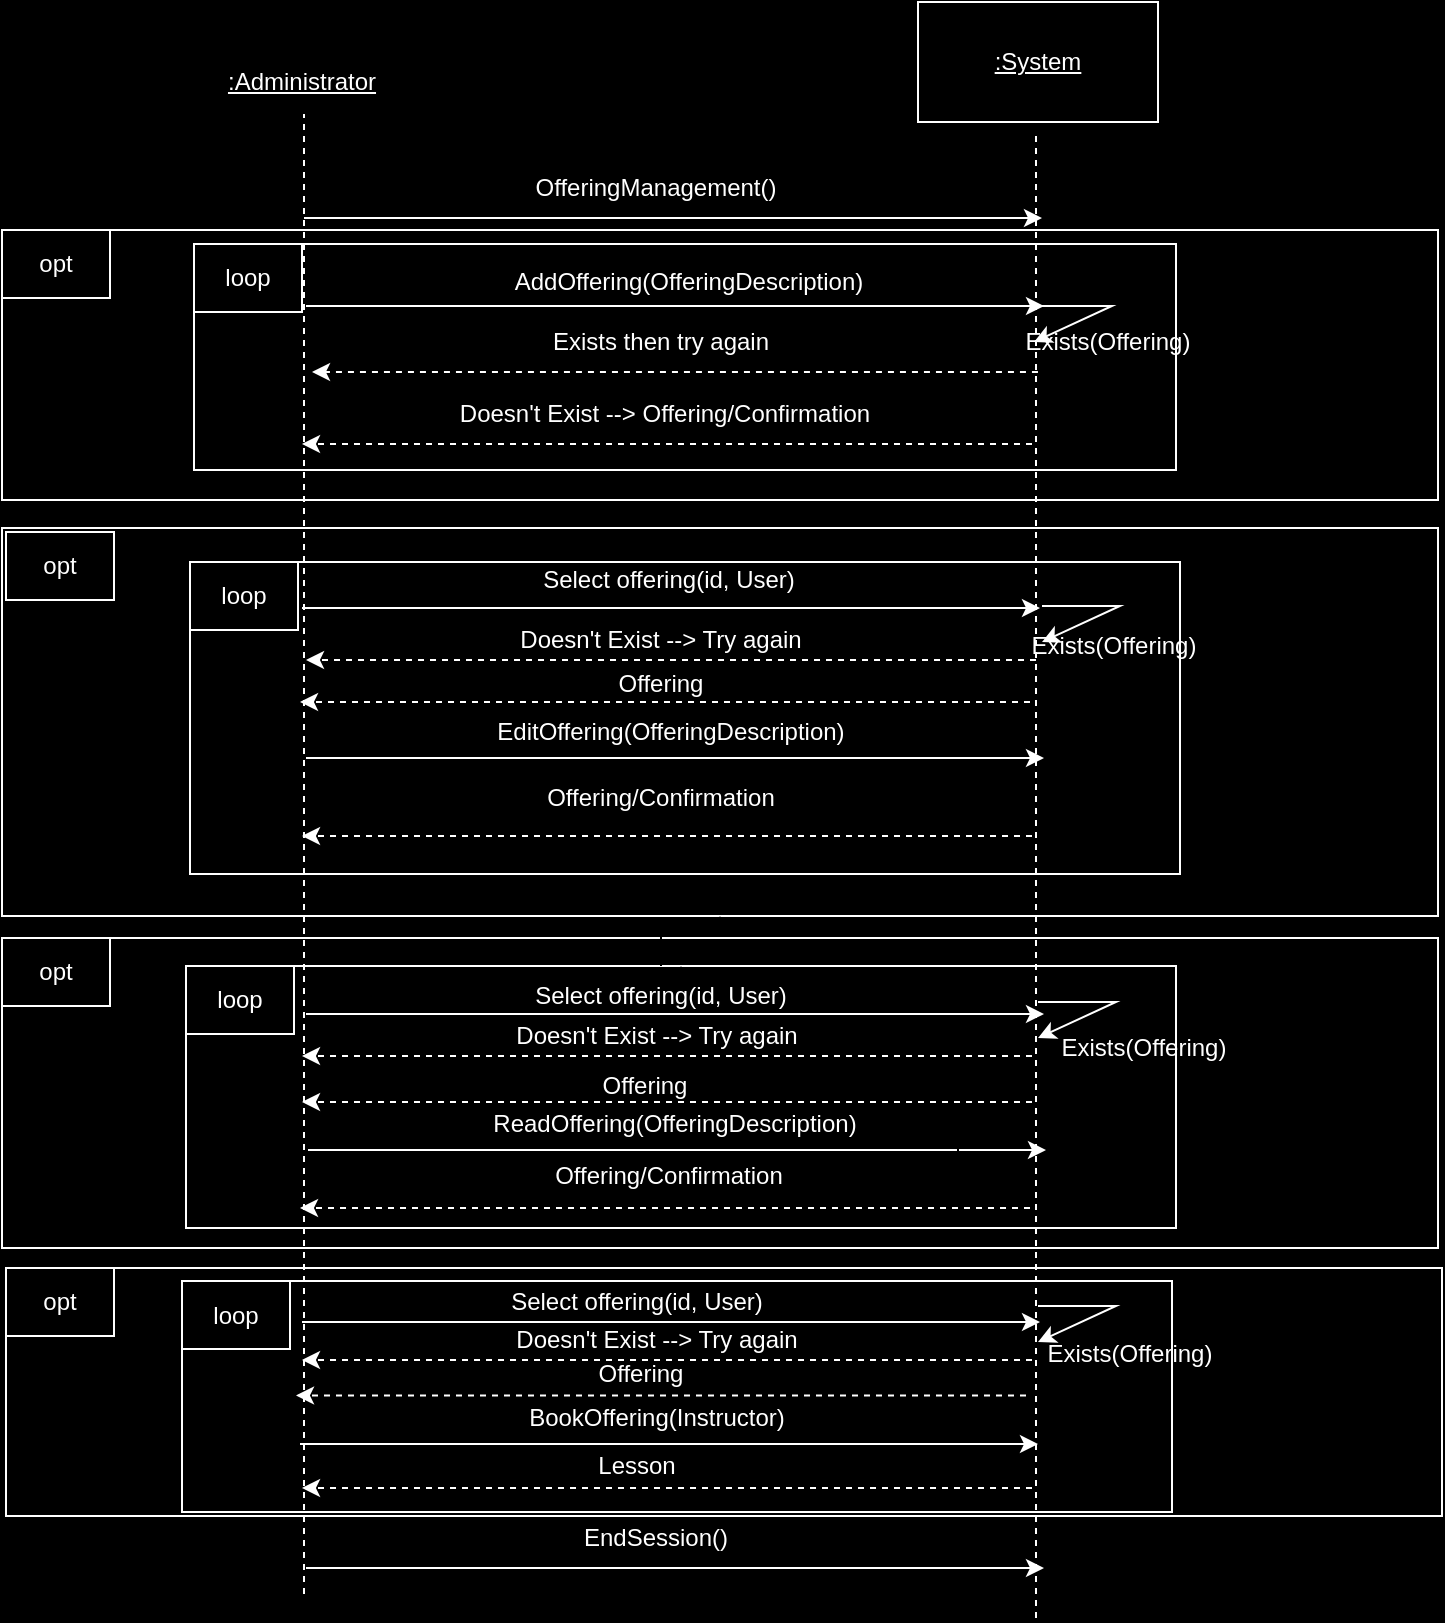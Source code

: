 <mxfile version="24.8.6">
  <diagram name="Page-1" id="S6R2McVNnZuRSGAqZM0K">
    <mxGraphModel dx="576" dy="791" grid="0" gridSize="10" guides="1" tooltips="1" connect="1" arrows="1" fold="1" page="1" pageScale="1" pageWidth="850" pageHeight="1100" background="#000000" math="0" shadow="0">
      <root>
        <mxCell id="0" />
        <mxCell id="1" parent="0" />
        <mxCell id="QQqbGXnuYd3Xe5WtPTO5-54" value="" style="rounded=0;whiteSpace=wrap;html=1;fillColor=#000000;strokeColor=#FFFFFF;" parent="1" vertex="1">
          <mxGeometry x="918" y="783" width="718" height="124" as="geometry" />
        </mxCell>
        <mxCell id="QQqbGXnuYd3Xe5WtPTO5-55" value="" style="rounded=0;whiteSpace=wrap;html=1;fillColor=#000000;strokeColor=#FFFFFF;" parent="1" vertex="1">
          <mxGeometry x="1006" y="789.5" width="495" height="115.5" as="geometry" />
        </mxCell>
        <mxCell id="QQqbGXnuYd3Xe5WtPTO5-56" value="&lt;font color=&quot;#ffffff&quot;&gt;BookOffering(Instructor)&lt;/font&gt;" style="text;html=1;align=center;verticalAlign=middle;whiteSpace=wrap;rounded=0;" parent="1" vertex="1">
          <mxGeometry x="1121.5" y="843" width="243" height="30" as="geometry" />
        </mxCell>
        <mxCell id="QQqbGXnuYd3Xe5WtPTO5-57" value="" style="endArrow=classic;html=1;rounded=0;strokeColor=#FFFFFF;" parent="1" edge="1">
          <mxGeometry width="50" height="50" relative="1" as="geometry">
            <mxPoint x="1065" y="871" as="sourcePoint" />
            <mxPoint x="1434" y="871" as="targetPoint" />
          </mxGeometry>
        </mxCell>
        <mxCell id="QQqbGXnuYd3Xe5WtPTO5-58" value="" style="endArrow=classic;html=1;rounded=0;strokeColor=#FFFFFF;dashed=1;" parent="1" edge="1">
          <mxGeometry width="50" height="50" relative="1" as="geometry">
            <mxPoint x="1431" y="893" as="sourcePoint" />
            <mxPoint x="1066" y="893" as="targetPoint" />
          </mxGeometry>
        </mxCell>
        <mxCell id="QQqbGXnuYd3Xe5WtPTO5-59" value="&lt;font style=&quot;background-color: rgb(0, 0, 0);&quot; color=&quot;#ffffff&quot;&gt;Lesson&lt;/font&gt;" style="text;html=1;align=center;verticalAlign=middle;whiteSpace=wrap;rounded=0;" parent="1" vertex="1">
          <mxGeometry x="1112" y="867" width="243" height="30" as="geometry" />
        </mxCell>
        <mxCell id="QQqbGXnuYd3Xe5WtPTO5-60" value="&lt;span style=&quot;color: rgb(255, 255, 255);&quot;&gt;loop&lt;/span&gt;" style="rounded=0;whiteSpace=wrap;html=1;fillColor=#000000;strokeColor=#FFFFFF;" parent="1" vertex="1">
          <mxGeometry x="1006" y="789.5" width="54" height="34" as="geometry" />
        </mxCell>
        <mxCell id="QQqbGXnuYd3Xe5WtPTO5-61" value="&lt;span style=&quot;color: rgb(255, 255, 255);&quot;&gt;opt&lt;/span&gt;" style="rounded=0;whiteSpace=wrap;html=1;fillColor=#000000;strokeColor=#FFFFFF;" parent="1" vertex="1">
          <mxGeometry x="918" y="783" width="54" height="34" as="geometry" />
        </mxCell>
        <mxCell id="QQqbGXnuYd3Xe5WtPTO5-1" value="" style="rounded=0;whiteSpace=wrap;html=1;fillColor=#000000;strokeColor=#FFFFFF;" parent="1" vertex="1">
          <mxGeometry x="916" y="618" width="718" height="155" as="geometry" />
        </mxCell>
        <mxCell id="QQqbGXnuYd3Xe5WtPTO5-2" value="" style="rounded=0;whiteSpace=wrap;html=1;fillColor=#000000;strokeColor=#FFFFFF;" parent="1" vertex="1">
          <mxGeometry x="1008" y="632" width="495" height="131" as="geometry" />
        </mxCell>
        <mxCell id="QQqbGXnuYd3Xe5WtPTO5-3" value="" style="endArrow=classic;html=1;rounded=0;strokeColor=#FFFFFF;" parent="1" edge="1">
          <mxGeometry width="50" height="50" relative="1" as="geometry">
            <mxPoint x="1069" y="724" as="sourcePoint" />
            <mxPoint x="1438" y="724" as="targetPoint" />
          </mxGeometry>
        </mxCell>
        <mxCell id="QQqbGXnuYd3Xe5WtPTO5-49" style="edgeStyle=orthogonalEdgeStyle;rounded=0;orthogonalLoop=1;jettySize=auto;html=1;exitX=0.5;exitY=1;exitDx=0;exitDy=0;" parent="1" source="QQqbGXnuYd3Xe5WtPTO5-4" target="QQqbGXnuYd3Xe5WtPTO5-2" edge="1">
          <mxGeometry relative="1" as="geometry" />
        </mxCell>
        <mxCell id="QQqbGXnuYd3Xe5WtPTO5-4" value="&lt;font color=&quot;#ffffff&quot;&gt;ReadOffering(OfferingDescription)&lt;/font&gt;" style="text;html=1;align=center;verticalAlign=middle;whiteSpace=wrap;rounded=0;" parent="1" vertex="1">
          <mxGeometry x="1131" y="696" width="243" height="30" as="geometry" />
        </mxCell>
        <mxCell id="QQqbGXnuYd3Xe5WtPTO5-5" value="" style="endArrow=classic;html=1;rounded=0;strokeColor=#FFFFFF;dashed=1;" parent="1" edge="1">
          <mxGeometry width="50" height="50" relative="1" as="geometry">
            <mxPoint x="1430" y="753" as="sourcePoint" />
            <mxPoint x="1065" y="753" as="targetPoint" />
          </mxGeometry>
        </mxCell>
        <mxCell id="QQqbGXnuYd3Xe5WtPTO5-6" value="&lt;font style=&quot;background-color: rgb(0, 0, 0);&quot; color=&quot;#ffffff&quot;&gt;Offering/Confirmation&lt;/font&gt;" style="text;html=1;align=center;verticalAlign=middle;whiteSpace=wrap;rounded=0;" parent="1" vertex="1">
          <mxGeometry x="1128" y="722" width="243" height="30" as="geometry" />
        </mxCell>
        <mxCell id="QQqbGXnuYd3Xe5WtPTO5-9" value="&lt;span style=&quot;color: rgb(255, 255, 255);&quot;&gt;opt&lt;/span&gt;" style="rounded=0;whiteSpace=wrap;html=1;fillColor=#000000;strokeColor=#FFFFFF;" parent="1" vertex="1">
          <mxGeometry x="916" y="618" width="54" height="34" as="geometry" />
        </mxCell>
        <mxCell id="QQqbGXnuYd3Xe5WtPTO5-10" value="&lt;span style=&quot;color: rgb(255, 255, 255);&quot;&gt;loop&lt;/span&gt;" style="rounded=0;whiteSpace=wrap;html=1;fillColor=#000000;strokeColor=#FFFFFF;" parent="1" vertex="1">
          <mxGeometry x="1008" y="632" width="54" height="34" as="geometry" />
        </mxCell>
        <mxCell id="QQqbGXnuYd3Xe5WtPTO5-11" value="" style="rounded=0;whiteSpace=wrap;html=1;fillColor=#000000;strokeColor=#FFFFFF;" parent="1" vertex="1">
          <mxGeometry x="916" y="413" width="718" height="194" as="geometry" />
        </mxCell>
        <mxCell id="QQqbGXnuYd3Xe5WtPTO5-12" value="" style="rounded=0;whiteSpace=wrap;html=1;fillColor=#000000;strokeColor=#FFFFFF;" parent="1" vertex="1">
          <mxGeometry x="1010" y="430" width="495" height="156" as="geometry" />
        </mxCell>
        <mxCell id="QQqbGXnuYd3Xe5WtPTO5-13" value="" style="endArrow=classic;html=1;rounded=0;strokeColor=#FFFFFF;" parent="1" edge="1">
          <mxGeometry width="50" height="50" relative="1" as="geometry">
            <mxPoint x="1068" y="528" as="sourcePoint" />
            <mxPoint x="1437" y="528" as="targetPoint" />
          </mxGeometry>
        </mxCell>
        <mxCell id="QQqbGXnuYd3Xe5WtPTO5-14" value="&lt;font color=&quot;#ffffff&quot;&gt;EditOffering(OfferingDescription)&lt;/font&gt;" style="text;html=1;align=center;verticalAlign=middle;whiteSpace=wrap;rounded=0;" parent="1" vertex="1">
          <mxGeometry x="1129" y="500" width="243" height="30" as="geometry" />
        </mxCell>
        <mxCell id="QQqbGXnuYd3Xe5WtPTO5-15" value="" style="endArrow=classic;html=1;rounded=0;strokeColor=#FFFFFF;dashed=1;" parent="1" edge="1">
          <mxGeometry width="50" height="50" relative="1" as="geometry">
            <mxPoint x="1431" y="567" as="sourcePoint" />
            <mxPoint x="1066" y="567" as="targetPoint" />
          </mxGeometry>
        </mxCell>
        <mxCell id="QQqbGXnuYd3Xe5WtPTO5-16" value="&lt;font style=&quot;background-color: rgb(0, 0, 0);&quot; color=&quot;#ffffff&quot;&gt;Offering/Confirmation&lt;/font&gt;" style="text;html=1;align=center;verticalAlign=middle;whiteSpace=wrap;rounded=0;" parent="1" vertex="1">
          <mxGeometry x="1124" y="533" width="243" height="30" as="geometry" />
        </mxCell>
        <mxCell id="QQqbGXnuYd3Xe5WtPTO5-19" value="&lt;span style=&quot;color: rgb(255, 255, 255);&quot;&gt;opt&lt;/span&gt;" style="rounded=0;whiteSpace=wrap;html=1;fillColor=#000000;strokeColor=#FFFFFF;" parent="1" vertex="1">
          <mxGeometry x="918" y="415" width="54" height="34" as="geometry" />
        </mxCell>
        <mxCell id="QQqbGXnuYd3Xe5WtPTO5-20" value="&lt;span style=&quot;color: rgb(255, 255, 255);&quot;&gt;loop&lt;/span&gt;" style="rounded=0;whiteSpace=wrap;html=1;fillColor=#000000;strokeColor=#FFFFFF;" parent="1" vertex="1">
          <mxGeometry x="1010" y="430" width="54" height="34" as="geometry" />
        </mxCell>
        <mxCell id="QQqbGXnuYd3Xe5WtPTO5-21" value="" style="rounded=0;whiteSpace=wrap;html=1;fillColor=#000000;strokeColor=#FFFFFF;" parent="1" vertex="1">
          <mxGeometry x="916" y="264" width="718" height="135" as="geometry" />
        </mxCell>
        <mxCell id="QQqbGXnuYd3Xe5WtPTO5-22" value="" style="rounded=0;whiteSpace=wrap;html=1;fillColor=#000000;strokeColor=#FFFFFF;" parent="1" vertex="1">
          <mxGeometry x="1012" y="271" width="491" height="113" as="geometry" />
        </mxCell>
        <mxCell id="QQqbGXnuYd3Xe5WtPTO5-23" value="" style="endArrow=none;dashed=1;html=1;rounded=0;strokeColor=#FFFFFF;" parent="1" edge="1">
          <mxGeometry width="50" height="50" relative="1" as="geometry">
            <mxPoint x="1067" y="946" as="sourcePoint" />
            <mxPoint x="1067" y="206" as="targetPoint" />
          </mxGeometry>
        </mxCell>
        <mxCell id="QQqbGXnuYd3Xe5WtPTO5-24" value="" style="endArrow=none;dashed=1;html=1;rounded=0;strokeColor=#FFFFFF;" parent="1" edge="1">
          <mxGeometry width="50" height="50" relative="1" as="geometry">
            <mxPoint x="1433" y="958" as="sourcePoint" />
            <mxPoint x="1433" y="214" as="targetPoint" />
          </mxGeometry>
        </mxCell>
        <mxCell id="QQqbGXnuYd3Xe5WtPTO5-25" value="&lt;font color=&quot;#ffffff&quot;&gt;&lt;u&gt;:Administrator&lt;/u&gt;&lt;/font&gt;" style="text;html=1;align=center;verticalAlign=middle;whiteSpace=wrap;rounded=0;" parent="1" vertex="1">
          <mxGeometry x="1036" y="175" width="60" height="30" as="geometry" />
        </mxCell>
        <mxCell id="QQqbGXnuYd3Xe5WtPTO5-26" value="" style="rounded=0;whiteSpace=wrap;html=1;fillColor=#000000;strokeColor=#FFFFFF;" parent="1" vertex="1">
          <mxGeometry x="1374" y="150" width="120" height="60" as="geometry" />
        </mxCell>
        <mxCell id="QQqbGXnuYd3Xe5WtPTO5-27" value="&lt;font color=&quot;#ffffff&quot;&gt;&lt;u&gt;:System&lt;/u&gt;&lt;/font&gt;" style="text;html=1;align=center;verticalAlign=middle;whiteSpace=wrap;rounded=0;" parent="1" vertex="1">
          <mxGeometry x="1404" y="165" width="60" height="30" as="geometry" />
        </mxCell>
        <mxCell id="QQqbGXnuYd3Xe5WtPTO5-28" value="" style="endArrow=classic;html=1;rounded=0;strokeColor=#FFFFFF;" parent="1" edge="1">
          <mxGeometry width="50" height="50" relative="1" as="geometry">
            <mxPoint x="1067" y="258" as="sourcePoint" />
            <mxPoint x="1436" y="258" as="targetPoint" />
          </mxGeometry>
        </mxCell>
        <mxCell id="QQqbGXnuYd3Xe5WtPTO5-29" value="&lt;font color=&quot;#ffffff&quot;&gt;OfferingManagement()&lt;/font&gt;" style="text;html=1;align=center;verticalAlign=middle;whiteSpace=wrap;rounded=0;" parent="1" vertex="1">
          <mxGeometry x="1213" y="228" width="60" height="30" as="geometry" />
        </mxCell>
        <mxCell id="QQqbGXnuYd3Xe5WtPTO5-30" value="" style="endArrow=classic;html=1;rounded=0;strokeColor=#FFFFFF;" parent="1" edge="1">
          <mxGeometry width="50" height="50" relative="1" as="geometry">
            <mxPoint x="1068" y="302" as="sourcePoint" />
            <mxPoint x="1437" y="302" as="targetPoint" />
          </mxGeometry>
        </mxCell>
        <mxCell id="QQqbGXnuYd3Xe5WtPTO5-31" value="&lt;font color=&quot;#ffffff&quot;&gt;AddOffering(OfferingDescription)&lt;/font&gt;" style="text;html=1;align=center;verticalAlign=middle;whiteSpace=wrap;rounded=0;" parent="1" vertex="1">
          <mxGeometry x="1138" y="275" width="243" height="30" as="geometry" />
        </mxCell>
        <mxCell id="QQqbGXnuYd3Xe5WtPTO5-32" value="" style="endArrow=classic;html=1;rounded=0;strokeColor=#FFFFFF;dashed=1;" parent="1" edge="1">
          <mxGeometry width="50" height="50" relative="1" as="geometry">
            <mxPoint x="1431" y="371" as="sourcePoint" />
            <mxPoint x="1066" y="371" as="targetPoint" />
          </mxGeometry>
        </mxCell>
        <mxCell id="QQqbGXnuYd3Xe5WtPTO5-33" value="&lt;font style=&quot;background-color: rgb(0, 0, 0);&quot; color=&quot;#ffffff&quot;&gt;Doesn&#39;t Exist --&amp;gt; Offering/Confirmation&lt;/font&gt;" style="text;html=1;align=center;verticalAlign=middle;whiteSpace=wrap;rounded=0;" parent="1" vertex="1">
          <mxGeometry x="1126" y="341" width="243" height="30" as="geometry" />
        </mxCell>
        <mxCell id="QQqbGXnuYd3Xe5WtPTO5-36" value="&lt;span style=&quot;color: rgb(255, 255, 255);&quot;&gt;opt&lt;/span&gt;" style="rounded=0;whiteSpace=wrap;html=1;fillColor=#000000;strokeColor=#FFFFFF;" parent="1" vertex="1">
          <mxGeometry x="916" y="264" width="54" height="34" as="geometry" />
        </mxCell>
        <mxCell id="QQqbGXnuYd3Xe5WtPTO5-37" value="&lt;span style=&quot;color: rgb(255, 255, 255);&quot;&gt;loop&lt;/span&gt;" style="rounded=0;whiteSpace=wrap;html=1;fillColor=#000000;strokeColor=#FFFFFF;" parent="1" vertex="1">
          <mxGeometry x="1012" y="271" width="54" height="34" as="geometry" />
        </mxCell>
        <mxCell id="QQqbGXnuYd3Xe5WtPTO5-38" value="" style="endArrow=classic;html=1;rounded=0;strokeColor=#FFFFFF;" parent="1" edge="1">
          <mxGeometry width="50" height="50" relative="1" as="geometry">
            <mxPoint x="1068" y="933" as="sourcePoint" />
            <mxPoint x="1437" y="933" as="targetPoint" />
          </mxGeometry>
        </mxCell>
        <mxCell id="QQqbGXnuYd3Xe5WtPTO5-39" value="&lt;font color=&quot;#ffffff&quot;&gt;EndSession()&lt;/font&gt;" style="text;html=1;align=center;verticalAlign=middle;whiteSpace=wrap;rounded=0;" parent="1" vertex="1">
          <mxGeometry x="1213" y="903" width="60" height="30" as="geometry" />
        </mxCell>
        <mxCell id="QQqbGXnuYd3Xe5WtPTO5-45" value="" style="endArrow=classic;html=1;rounded=0;strokeColor=#FFFFFF;" parent="1" edge="1">
          <mxGeometry width="50" height="50" relative="1" as="geometry">
            <mxPoint x="1066" y="453" as="sourcePoint" />
            <mxPoint x="1435" y="453" as="targetPoint" />
          </mxGeometry>
        </mxCell>
        <mxCell id="QQqbGXnuYd3Xe5WtPTO5-46" value="&lt;font color=&quot;#ffffff&quot;&gt;Select offering(id, User)&lt;/font&gt;" style="text;html=1;align=center;verticalAlign=middle;whiteSpace=wrap;rounded=0;" parent="1" vertex="1">
          <mxGeometry x="1128" y="424" width="243" height="30" as="geometry" />
        </mxCell>
        <mxCell id="QQqbGXnuYd3Xe5WtPTO5-47" value="" style="endArrow=classic;html=1;rounded=0;strokeColor=#FFFFFF;dashed=1;" parent="1" edge="1">
          <mxGeometry width="50" height="50" relative="1" as="geometry">
            <mxPoint x="1430" y="500" as="sourcePoint" />
            <mxPoint x="1065" y="500" as="targetPoint" />
          </mxGeometry>
        </mxCell>
        <mxCell id="QQqbGXnuYd3Xe5WtPTO5-48" value="&lt;font color=&quot;#ffffff&quot;&gt;Offering&lt;/font&gt;" style="text;html=1;align=center;verticalAlign=middle;whiteSpace=wrap;rounded=0;" parent="1" vertex="1">
          <mxGeometry x="1124" y="476" width="243" height="30" as="geometry" />
        </mxCell>
        <mxCell id="QQqbGXnuYd3Xe5WtPTO5-50" value="" style="endArrow=classic;html=1;rounded=0;strokeColor=#FFFFFF;" parent="1" edge="1">
          <mxGeometry width="50" height="50" relative="1" as="geometry">
            <mxPoint x="1068" y="656" as="sourcePoint" />
            <mxPoint x="1437" y="656" as="targetPoint" />
          </mxGeometry>
        </mxCell>
        <mxCell id="QQqbGXnuYd3Xe5WtPTO5-51" value="" style="endArrow=classic;html=1;rounded=0;strokeColor=#FFFFFF;dashed=1;" parent="1" edge="1">
          <mxGeometry width="50" height="50" relative="1" as="geometry">
            <mxPoint x="1431" y="700" as="sourcePoint" />
            <mxPoint x="1066" y="700" as="targetPoint" />
          </mxGeometry>
        </mxCell>
        <mxCell id="QQqbGXnuYd3Xe5WtPTO5-62" value="" style="edgeStyle=orthogonalEdgeStyle;rounded=0;orthogonalLoop=1;jettySize=auto;html=1;" parent="1" source="QQqbGXnuYd3Xe5WtPTO5-52" target="QQqbGXnuYd3Xe5WtPTO5-11" edge="1">
          <mxGeometry relative="1" as="geometry" />
        </mxCell>
        <mxCell id="QQqbGXnuYd3Xe5WtPTO5-52" value="&lt;font color=&quot;#ffffff&quot;&gt;Select offering(id, User)&lt;/font&gt;" style="text;html=1;align=center;verticalAlign=middle;whiteSpace=wrap;rounded=0;" parent="1" vertex="1">
          <mxGeometry x="1124" y="632" width="243" height="30" as="geometry" />
        </mxCell>
        <mxCell id="QQqbGXnuYd3Xe5WtPTO5-53" value="&lt;font color=&quot;#ffffff&quot;&gt;Offering&lt;/font&gt;" style="text;html=1;align=center;verticalAlign=middle;whiteSpace=wrap;rounded=0;" parent="1" vertex="1">
          <mxGeometry x="1116" y="677" width="243" height="30" as="geometry" />
        </mxCell>
        <mxCell id="QQqbGXnuYd3Xe5WtPTO5-63" value="" style="endArrow=classic;html=1;rounded=0;strokeColor=#FFFFFF;" parent="1" edge="1">
          <mxGeometry width="50" height="50" relative="1" as="geometry">
            <mxPoint x="1066" y="810" as="sourcePoint" />
            <mxPoint x="1435" y="810" as="targetPoint" />
          </mxGeometry>
        </mxCell>
        <mxCell id="QQqbGXnuYd3Xe5WtPTO5-65" value="" style="endArrow=classic;html=1;rounded=0;strokeColor=#FFFFFF;dashed=1;" parent="1" edge="1">
          <mxGeometry width="50" height="50" relative="1" as="geometry">
            <mxPoint x="1428" y="846.75" as="sourcePoint" />
            <mxPoint x="1063" y="846.75" as="targetPoint" />
          </mxGeometry>
        </mxCell>
        <mxCell id="QQqbGXnuYd3Xe5WtPTO5-66" value="&lt;font color=&quot;#ffffff&quot;&gt;Offering&lt;/font&gt;" style="text;html=1;align=center;verticalAlign=middle;whiteSpace=wrap;rounded=0;" parent="1" vertex="1">
          <mxGeometry x="1114" y="821" width="243" height="30" as="geometry" />
        </mxCell>
        <mxCell id="QQqbGXnuYd3Xe5WtPTO5-67" value="&lt;font color=&quot;#ffffff&quot;&gt;Select offering(id, User)&lt;/font&gt;" style="text;html=1;align=center;verticalAlign=middle;whiteSpace=wrap;rounded=0;" parent="1" vertex="1">
          <mxGeometry x="1112" y="785" width="243" height="30" as="geometry" />
        </mxCell>
        <mxCell id="LNSlO3dI0piy9Lvb9_Cy-1" value="" style="endArrow=classic;html=1;rounded=0;strokeColor=#FFFFFF;" parent="1" edge="1">
          <mxGeometry width="50" height="50" relative="1" as="geometry">
            <mxPoint x="1432" y="302" as="sourcePoint" />
            <mxPoint x="1432" y="320" as="targetPoint" />
            <Array as="points">
              <mxPoint x="1471" y="302" />
            </Array>
          </mxGeometry>
        </mxCell>
        <mxCell id="LNSlO3dI0piy9Lvb9_Cy-2" value="&lt;font color=&quot;#ffffff&quot;&gt;Exists(Offering)&lt;/font&gt;" style="text;html=1;align=center;verticalAlign=middle;whiteSpace=wrap;rounded=0;" parent="1" vertex="1">
          <mxGeometry x="1425" y="302.5" width="88" height="35" as="geometry" />
        </mxCell>
        <mxCell id="LNSlO3dI0piy9Lvb9_Cy-3" value="" style="endArrow=classic;html=1;rounded=0;strokeColor=#FFFFFF;dashed=1;exitX=0.102;exitY=0.929;exitDx=0;exitDy=0;exitPerimeter=0;" parent="1" source="LNSlO3dI0piy9Lvb9_Cy-2" edge="1">
          <mxGeometry width="50" height="50" relative="1" as="geometry">
            <mxPoint x="1441" y="381" as="sourcePoint" />
            <mxPoint x="1071" y="335" as="targetPoint" />
          </mxGeometry>
        </mxCell>
        <mxCell id="LNSlO3dI0piy9Lvb9_Cy-4" value="&lt;font style=&quot;background-color: rgb(0, 0, 0);&quot; color=&quot;#ffffff&quot;&gt;Exists then try again&lt;/font&gt;" style="text;html=1;align=center;verticalAlign=middle;whiteSpace=wrap;rounded=0;" parent="1" vertex="1">
          <mxGeometry x="1124" y="305" width="243" height="30" as="geometry" />
        </mxCell>
        <mxCell id="NQCuu1_IxAuNRHNrzC20-1" value="&lt;span style=&quot;color: rgb(255, 255, 255);&quot;&gt;Exists(Offering)&lt;/span&gt;" style="text;html=1;align=center;verticalAlign=middle;whiteSpace=wrap;rounded=0;" parent="1" vertex="1">
          <mxGeometry x="1428" y="454" width="88" height="35" as="geometry" />
        </mxCell>
        <mxCell id="NQCuu1_IxAuNRHNrzC20-2" value="" style="endArrow=classic;html=1;rounded=0;strokeColor=#FFFFFF;" parent="1" edge="1">
          <mxGeometry width="50" height="50" relative="1" as="geometry">
            <mxPoint x="1436" y="452" as="sourcePoint" />
            <mxPoint x="1436" y="470" as="targetPoint" />
            <Array as="points">
              <mxPoint x="1475" y="452" />
            </Array>
          </mxGeometry>
        </mxCell>
        <mxCell id="NQCuu1_IxAuNRHNrzC20-3" value="" style="endArrow=classic;html=1;rounded=0;strokeColor=#FFFFFF;dashed=1;" parent="1" edge="1">
          <mxGeometry width="50" height="50" relative="1" as="geometry">
            <mxPoint x="1433" y="479" as="sourcePoint" />
            <mxPoint x="1068" y="479" as="targetPoint" />
          </mxGeometry>
        </mxCell>
        <mxCell id="NQCuu1_IxAuNRHNrzC20-4" value="&lt;font color=&quot;#ffffff&quot;&gt;Doesn&#39;t Exist --&amp;gt; Try again&lt;/font&gt;" style="text;html=1;align=center;verticalAlign=middle;whiteSpace=wrap;rounded=0;" parent="1" vertex="1">
          <mxGeometry x="1124" y="454" width="243" height="30" as="geometry" />
        </mxCell>
        <mxCell id="NQCuu1_IxAuNRHNrzC20-7" value="" style="endArrow=classic;html=1;rounded=0;strokeColor=#FFFFFF;" parent="1" edge="1">
          <mxGeometry width="50" height="50" relative="1" as="geometry">
            <mxPoint x="1434" y="802" as="sourcePoint" />
            <mxPoint x="1434" y="820" as="targetPoint" />
            <Array as="points">
              <mxPoint x="1473" y="802" />
            </Array>
          </mxGeometry>
        </mxCell>
        <mxCell id="NQCuu1_IxAuNRHNrzC20-8" value="" style="endArrow=classic;html=1;rounded=0;strokeColor=#FFFFFF;dashed=1;" parent="1" edge="1">
          <mxGeometry width="50" height="50" relative="1" as="geometry">
            <mxPoint x="1431" y="829" as="sourcePoint" />
            <mxPoint x="1066" y="829" as="targetPoint" />
          </mxGeometry>
        </mxCell>
        <mxCell id="NQCuu1_IxAuNRHNrzC20-9" value="&lt;font color=&quot;#ffffff&quot;&gt;Doesn&#39;t Exist --&amp;gt; Try again&lt;/font&gt;" style="text;html=1;align=center;verticalAlign=middle;whiteSpace=wrap;rounded=0;" parent="1" vertex="1">
          <mxGeometry x="1122" y="804" width="243" height="30" as="geometry" />
        </mxCell>
        <mxCell id="NQCuu1_IxAuNRHNrzC20-10" value="" style="endArrow=classic;html=1;rounded=0;strokeColor=#FFFFFF;" parent="1" edge="1">
          <mxGeometry width="50" height="50" relative="1" as="geometry">
            <mxPoint x="1434" y="650" as="sourcePoint" />
            <mxPoint x="1434" y="668" as="targetPoint" />
            <Array as="points">
              <mxPoint x="1473" y="650" />
            </Array>
          </mxGeometry>
        </mxCell>
        <mxCell id="NQCuu1_IxAuNRHNrzC20-11" value="" style="endArrow=classic;html=1;rounded=0;strokeColor=#FFFFFF;dashed=1;" parent="1" edge="1">
          <mxGeometry width="50" height="50" relative="1" as="geometry">
            <mxPoint x="1431" y="677" as="sourcePoint" />
            <mxPoint x="1066" y="677" as="targetPoint" />
          </mxGeometry>
        </mxCell>
        <mxCell id="NQCuu1_IxAuNRHNrzC20-12" value="&lt;font color=&quot;#ffffff&quot;&gt;Doesn&#39;t Exist --&amp;gt; Try again&lt;/font&gt;" style="text;html=1;align=center;verticalAlign=middle;whiteSpace=wrap;rounded=0;" parent="1" vertex="1">
          <mxGeometry x="1122" y="652" width="243" height="30" as="geometry" />
        </mxCell>
        <mxCell id="NQCuu1_IxAuNRHNrzC20-15" value="&lt;span style=&quot;color: rgb(255, 255, 255);&quot;&gt;Exists(Offering)&lt;/span&gt;" style="text;html=1;align=center;verticalAlign=middle;whiteSpace=wrap;rounded=0;" parent="1" vertex="1">
          <mxGeometry x="1443" y="655" width="88" height="35" as="geometry" />
        </mxCell>
        <mxCell id="NQCuu1_IxAuNRHNrzC20-16" value="&lt;span style=&quot;color: rgb(255, 255, 255);&quot;&gt;Exists(Offering)&lt;/span&gt;" style="text;html=1;align=center;verticalAlign=middle;whiteSpace=wrap;rounded=0;" parent="1" vertex="1">
          <mxGeometry x="1436" y="808" width="88" height="35" as="geometry" />
        </mxCell>
      </root>
    </mxGraphModel>
  </diagram>
</mxfile>
